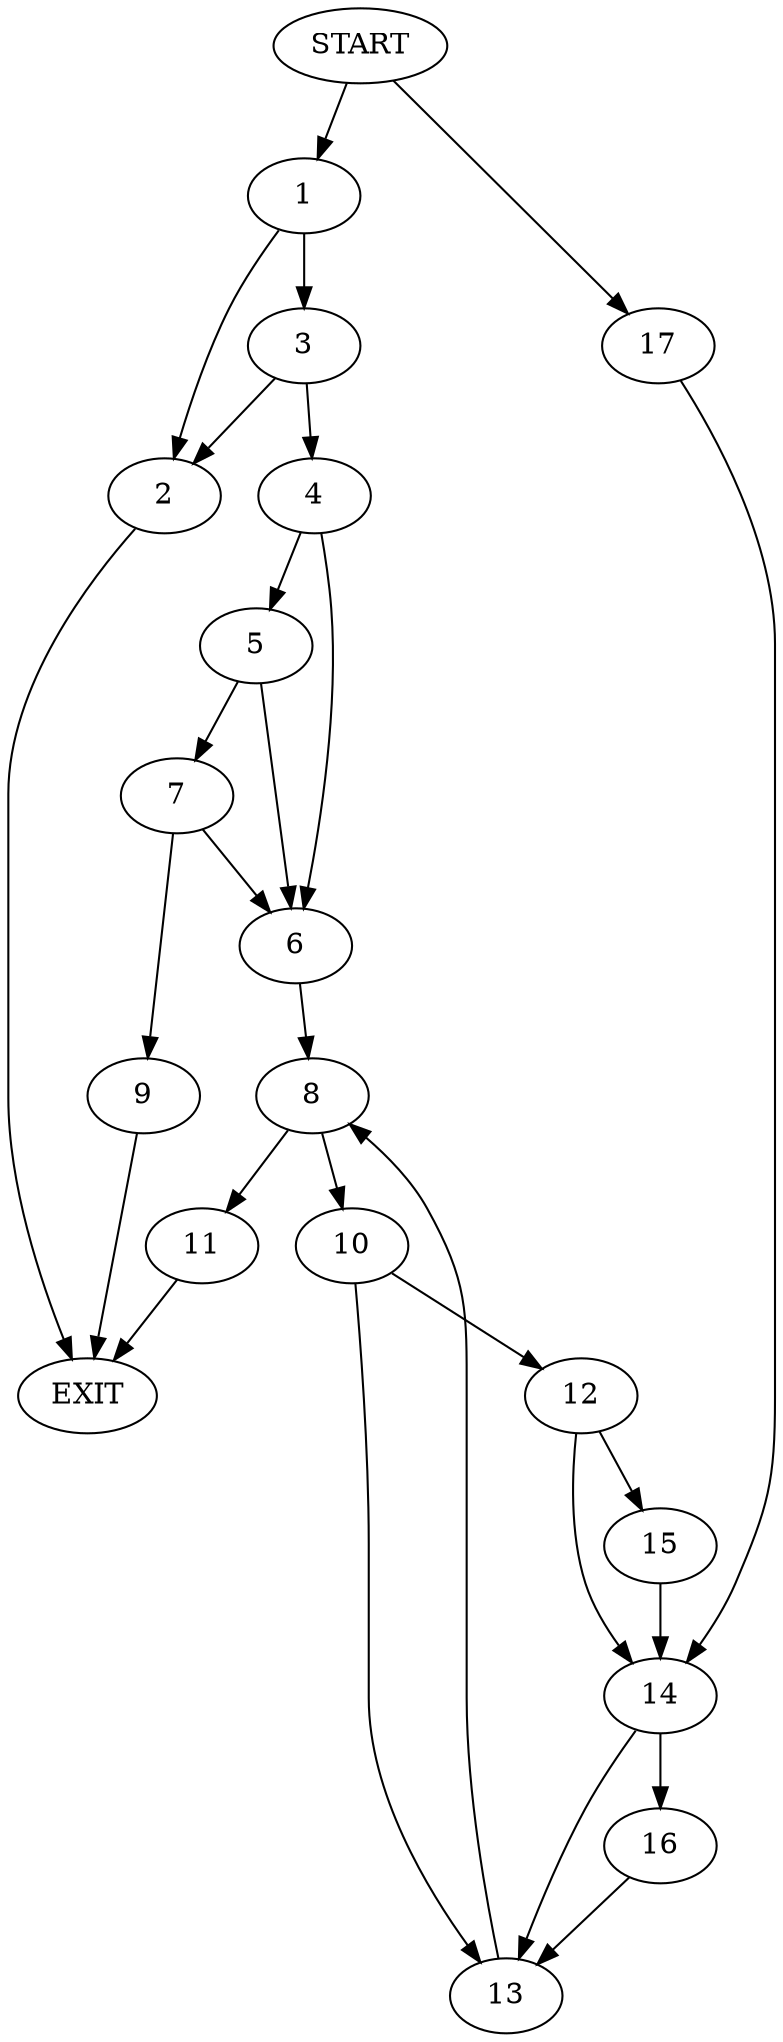 digraph {
0 [label="START"]
18 [label="EXIT"]
0 -> 1
1 -> 2
1 -> 3
2 -> 18
3 -> 4
3 -> 2
4 -> 5
4 -> 6
5 -> 7
5 -> 6
6 -> 8
7 -> 9
7 -> 6
9 -> 18
8 -> 10
8 -> 11
11 -> 18
10 -> 12
10 -> 13
13 -> 8
12 -> 14
12 -> 15
15 -> 14
14 -> 16
14 -> 13
0 -> 17
17 -> 14
16 -> 13
}
